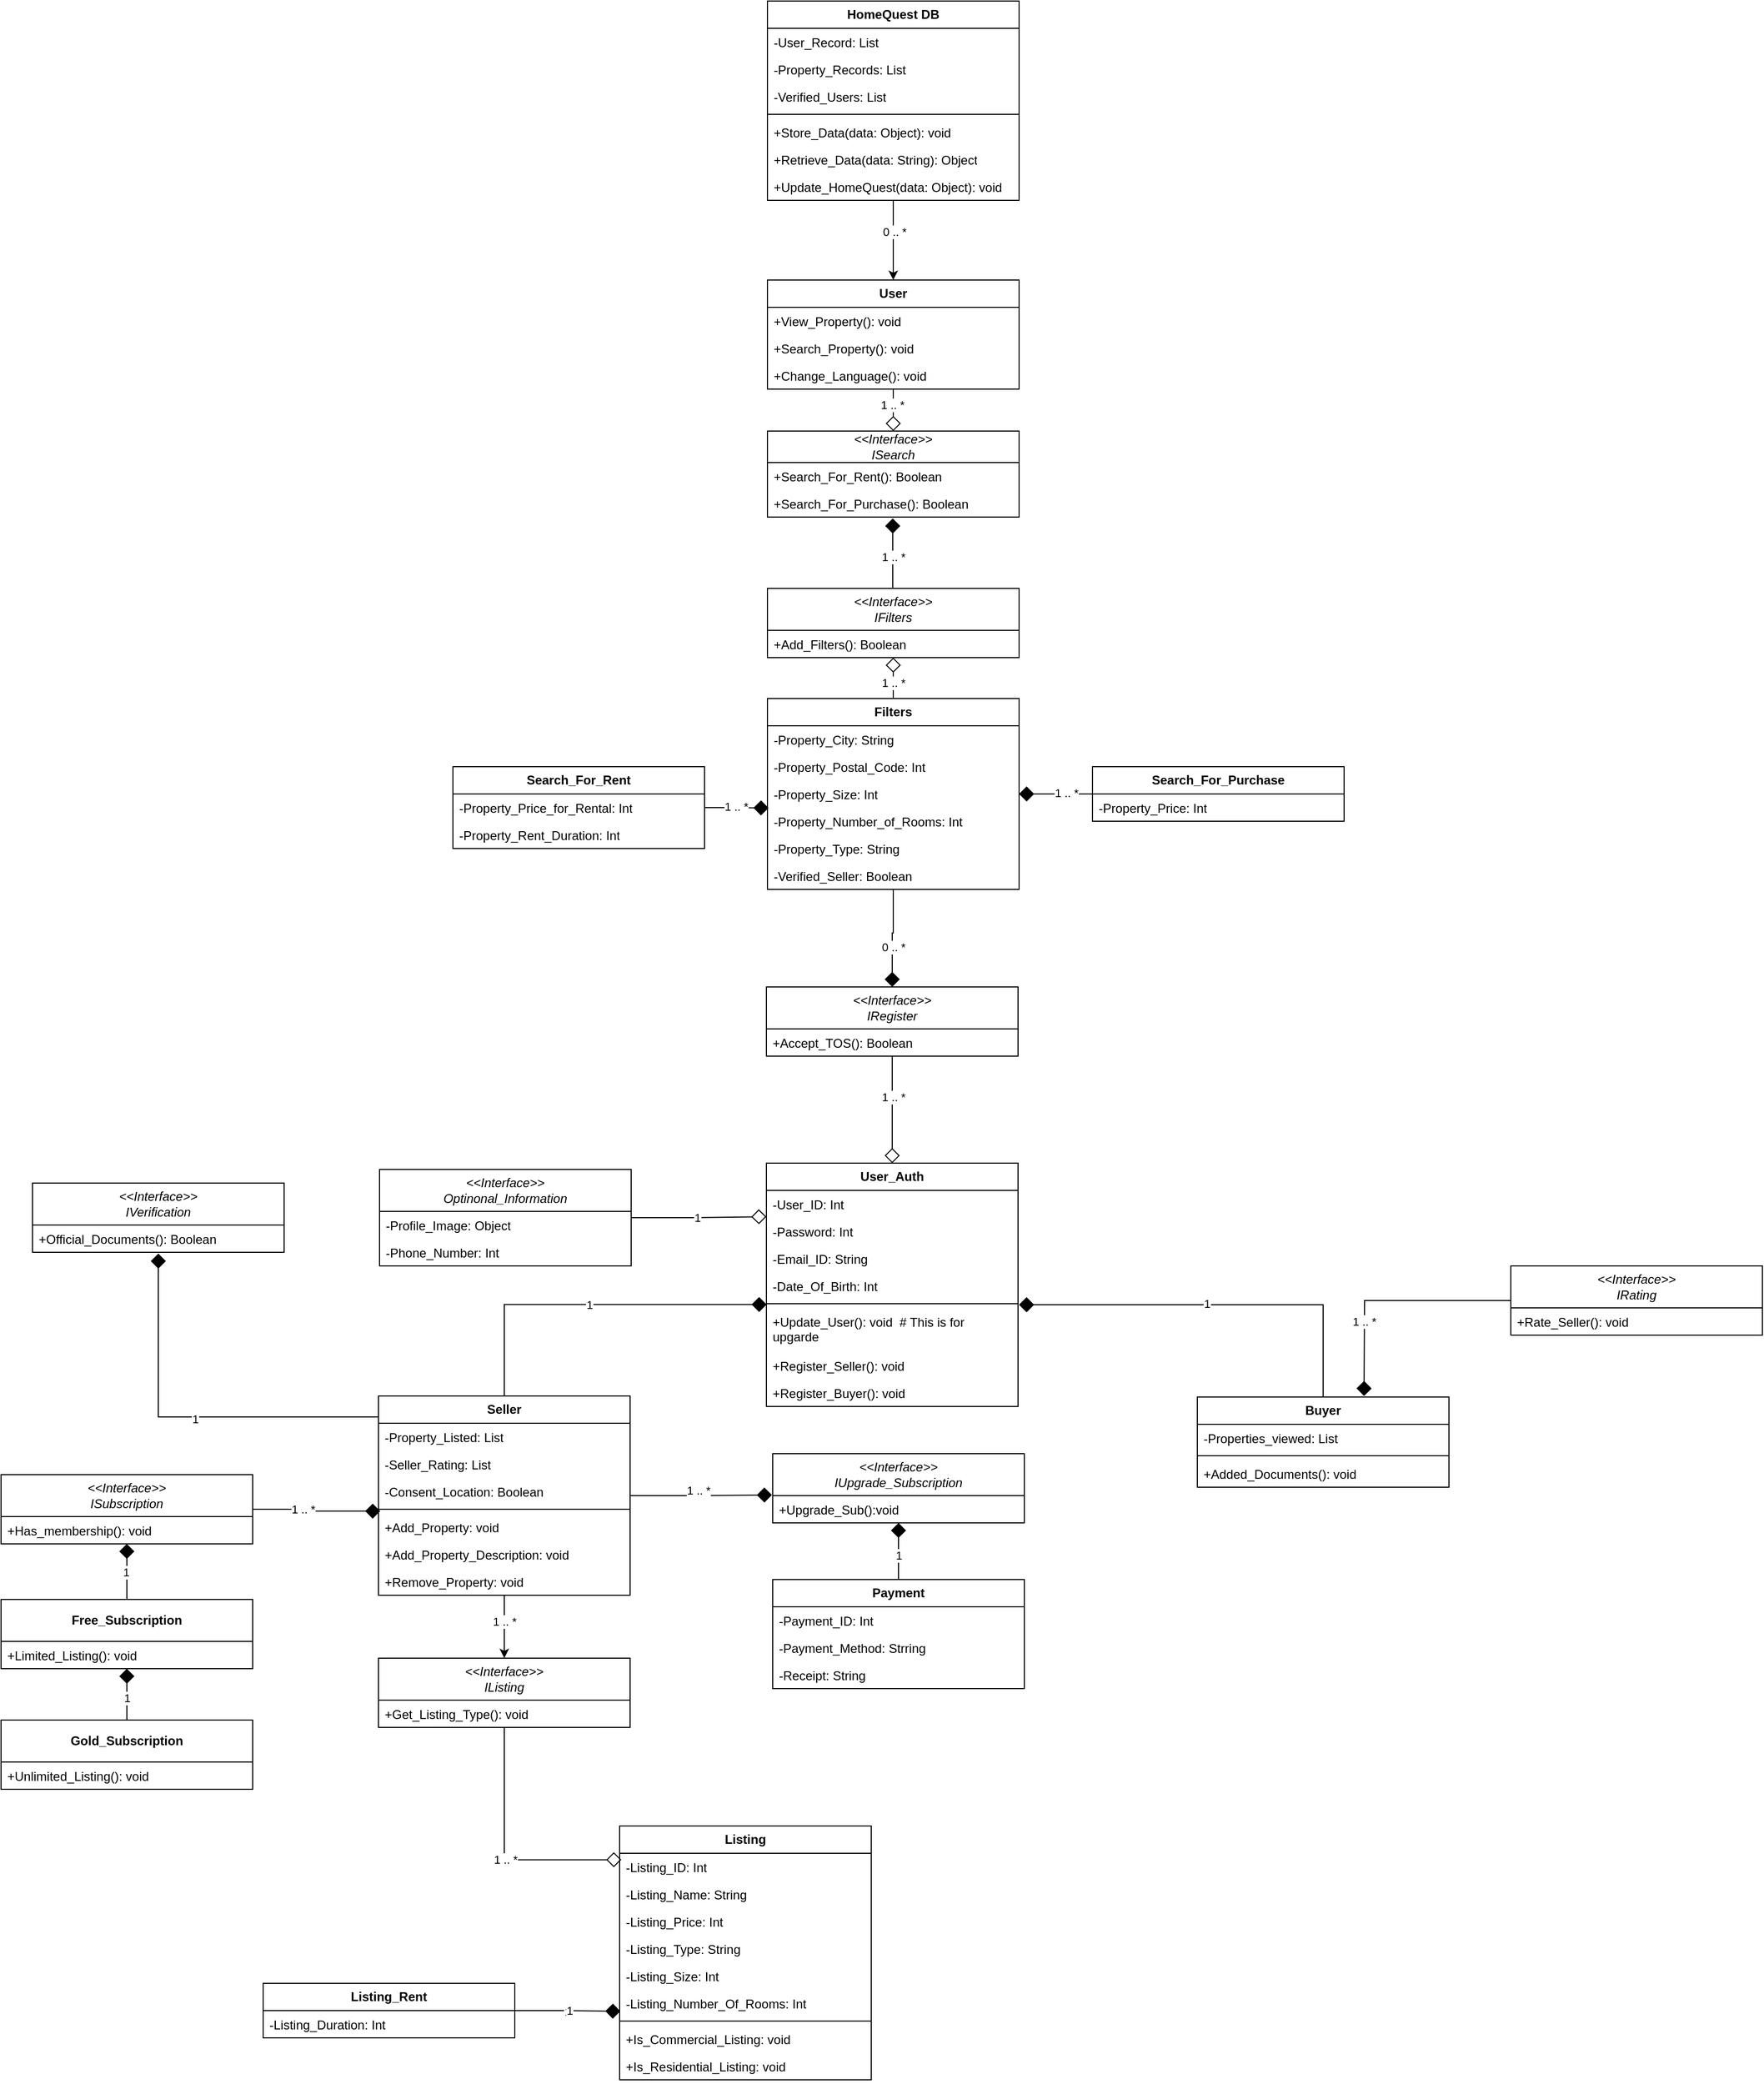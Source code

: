 <mxfile version="26.0.11">
  <diagram name="Page-1" id="9f46799a-70d6-7492-0946-bef42562c5a5">
    <mxGraphModel dx="2963" dy="3269" grid="1" gridSize="10" guides="1" tooltips="1" connect="1" arrows="1" fold="1" page="1" pageScale="1" pageWidth="1100" pageHeight="850" background="none" math="0" shadow="0">
      <root>
        <mxCell id="0" />
        <mxCell id="1" parent="0" />
        <mxCell id="w0NGEqOYghttgbfUyrr0-118" style="edgeStyle=orthogonalEdgeStyle;rounded=0;orthogonalLoop=1;jettySize=auto;html=1;endArrow=diamond;endFill=0;endSize=12;entryX=0.5;entryY=0;entryDx=0;entryDy=0;" parent="1" source="w0NGEqOYghttgbfUyrr0-102" edge="1">
          <mxGeometry relative="1" as="geometry">
            <mxPoint x="1371" y="-630" as="targetPoint" />
          </mxGeometry>
        </mxCell>
        <mxCell id="w0NGEqOYghttgbfUyrr0-119" value="1 .. *" style="edgeLabel;html=1;align=center;verticalAlign=middle;resizable=0;points=[];" parent="w0NGEqOYghttgbfUyrr0-118" vertex="1" connectable="0">
          <mxGeometry x="-0.258" y="-1" relative="1" as="geometry">
            <mxPoint as="offset" />
          </mxGeometry>
        </mxCell>
        <mxCell id="w0NGEqOYghttgbfUyrr0-102" value="&lt;b&gt;User&lt;/b&gt;" style="swimlane;fontStyle=0;childLayout=stackLayout;horizontal=1;startSize=26;fillColor=none;horizontalStack=0;resizeParent=1;resizeParentMax=0;resizeLast=0;collapsible=1;marginBottom=0;whiteSpace=wrap;html=1;" parent="1" vertex="1">
          <mxGeometry x="1251" y="-774" width="240" height="104" as="geometry" />
        </mxCell>
        <mxCell id="w0NGEqOYghttgbfUyrr0-103" value="+View_Property(): void" style="text;strokeColor=none;fillColor=none;align=left;verticalAlign=top;spacingLeft=4;spacingRight=4;overflow=hidden;rotatable=0;points=[[0,0.5],[1,0.5]];portConstraint=eastwest;whiteSpace=wrap;html=1;" parent="w0NGEqOYghttgbfUyrr0-102" vertex="1">
          <mxGeometry y="26" width="240" height="26" as="geometry" />
        </mxCell>
        <mxCell id="w0NGEqOYghttgbfUyrr0-104" value="+Search_Property(): void" style="text;strokeColor=none;fillColor=none;align=left;verticalAlign=top;spacingLeft=4;spacingRight=4;overflow=hidden;rotatable=0;points=[[0,0.5],[1,0.5]];portConstraint=eastwest;whiteSpace=wrap;html=1;" parent="w0NGEqOYghttgbfUyrr0-102" vertex="1">
          <mxGeometry y="52" width="240" height="26" as="geometry" />
        </mxCell>
        <mxCell id="I_Ao7Ynuwbd4D35Jehym-140" value="+Change_Language(): void" style="text;strokeColor=none;fillColor=none;align=left;verticalAlign=top;spacingLeft=4;spacingRight=4;overflow=hidden;rotatable=0;points=[[0,0.5],[1,0.5]];portConstraint=eastwest;whiteSpace=wrap;html=1;" vertex="1" parent="w0NGEqOYghttgbfUyrr0-102">
          <mxGeometry y="78" width="240" height="26" as="geometry" />
        </mxCell>
        <mxCell id="w0NGEqOYghttgbfUyrr0-155" style="edgeStyle=orthogonalEdgeStyle;rounded=0;orthogonalLoop=1;jettySize=auto;html=1;endSize=12;endArrow=diamond;endFill=0;" parent="1" source="w0NGEqOYghttgbfUyrr0-106" target="w0NGEqOYghttgbfUyrr0-122" edge="1">
          <mxGeometry relative="1" as="geometry" />
        </mxCell>
        <mxCell id="w0NGEqOYghttgbfUyrr0-156" value="1 .. *" style="edgeLabel;html=1;align=center;verticalAlign=middle;resizable=0;points=[];" parent="w0NGEqOYghttgbfUyrr0-155" vertex="1" connectable="0">
          <mxGeometry x="-0.235" y="1" relative="1" as="geometry">
            <mxPoint as="offset" />
          </mxGeometry>
        </mxCell>
        <mxCell id="w0NGEqOYghttgbfUyrr0-106" value="&lt;i&gt;&amp;lt;&amp;lt;Interface&amp;gt;&amp;gt;&lt;/i&gt;&lt;div&gt;&lt;i&gt;IRegister&lt;/i&gt;&lt;/div&gt;" style="swimlane;fontStyle=0;childLayout=stackLayout;horizontal=1;startSize=40;fillColor=none;horizontalStack=0;resizeParent=1;resizeParentMax=0;resizeLast=0;collapsible=1;marginBottom=0;whiteSpace=wrap;html=1;" parent="1" vertex="1">
          <mxGeometry x="1250" y="-100" width="240" height="66" as="geometry" />
        </mxCell>
        <mxCell id="w0NGEqOYghttgbfUyrr0-107" value="+Accept_TOS(): Boolean" style="text;strokeColor=none;fillColor=none;align=left;verticalAlign=top;spacingLeft=4;spacingRight=4;overflow=hidden;rotatable=0;points=[[0,0.5],[1,0.5]];portConstraint=eastwest;whiteSpace=wrap;html=1;" parent="w0NGEqOYghttgbfUyrr0-106" vertex="1">
          <mxGeometry y="40" width="240" height="26" as="geometry" />
        </mxCell>
        <mxCell id="w0NGEqOYghttgbfUyrr0-116" style="edgeStyle=orthogonalEdgeStyle;rounded=0;orthogonalLoop=1;jettySize=auto;html=1;entryX=0.5;entryY=0;entryDx=0;entryDy=0;" parent="1" source="w0NGEqOYghttgbfUyrr0-109" target="w0NGEqOYghttgbfUyrr0-102" edge="1">
          <mxGeometry relative="1" as="geometry" />
        </mxCell>
        <mxCell id="w0NGEqOYghttgbfUyrr0-117" value="0 .. *" style="edgeLabel;html=1;align=center;verticalAlign=middle;resizable=0;points=[];" parent="w0NGEqOYghttgbfUyrr0-116" vertex="1" connectable="0">
          <mxGeometry x="-0.216" y="1" relative="1" as="geometry">
            <mxPoint as="offset" />
          </mxGeometry>
        </mxCell>
        <mxCell id="w0NGEqOYghttgbfUyrr0-109" value="&lt;b&gt;HomeQuest DB&lt;/b&gt;" style="swimlane;fontStyle=0;childLayout=stackLayout;horizontal=1;startSize=26;fillColor=none;horizontalStack=0;resizeParent=1;resizeParentMax=0;resizeLast=0;collapsible=1;marginBottom=0;whiteSpace=wrap;html=1;" parent="1" vertex="1">
          <mxGeometry x="1251" y="-1040" width="240" height="190" as="geometry" />
        </mxCell>
        <mxCell id="w0NGEqOYghttgbfUyrr0-110" value="-User_Record: List" style="text;strokeColor=none;fillColor=none;align=left;verticalAlign=top;spacingLeft=4;spacingRight=4;overflow=hidden;rotatable=0;points=[[0,0.5],[1,0.5]];portConstraint=eastwest;whiteSpace=wrap;html=1;" parent="w0NGEqOYghttgbfUyrr0-109" vertex="1">
          <mxGeometry y="26" width="240" height="26" as="geometry" />
        </mxCell>
        <mxCell id="w0NGEqOYghttgbfUyrr0-111" value="-Property_Records: List" style="text;strokeColor=none;fillColor=none;align=left;verticalAlign=top;spacingLeft=4;spacingRight=4;overflow=hidden;rotatable=0;points=[[0,0.5],[1,0.5]];portConstraint=eastwest;whiteSpace=wrap;html=1;" parent="w0NGEqOYghttgbfUyrr0-109" vertex="1">
          <mxGeometry y="52" width="240" height="26" as="geometry" />
        </mxCell>
        <mxCell id="w0NGEqOYghttgbfUyrr0-112" value="-Verified_Users: List" style="text;strokeColor=none;fillColor=none;align=left;verticalAlign=top;spacingLeft=4;spacingRight=4;overflow=hidden;rotatable=0;points=[[0,0.5],[1,0.5]];portConstraint=eastwest;whiteSpace=wrap;html=1;" parent="w0NGEqOYghttgbfUyrr0-109" vertex="1">
          <mxGeometry y="78" width="240" height="26" as="geometry" />
        </mxCell>
        <mxCell id="w0NGEqOYghttgbfUyrr0-56" value="" style="line;strokeWidth=1;fillColor=none;align=left;verticalAlign=middle;spacingTop=-1;spacingLeft=3;spacingRight=3;rotatable=0;labelPosition=right;points=[];portConstraint=eastwest;strokeColor=inherit;" parent="w0NGEqOYghttgbfUyrr0-109" vertex="1">
          <mxGeometry y="104" width="240" height="8" as="geometry" />
        </mxCell>
        <mxCell id="w0NGEqOYghttgbfUyrr0-113" value="+Store_Data(data: Object): void" style="text;strokeColor=none;fillColor=none;align=left;verticalAlign=top;spacingLeft=4;spacingRight=4;overflow=hidden;rotatable=0;points=[[0,0.5],[1,0.5]];portConstraint=eastwest;whiteSpace=wrap;html=1;" parent="w0NGEqOYghttgbfUyrr0-109" vertex="1">
          <mxGeometry y="112" width="240" height="26" as="geometry" />
        </mxCell>
        <mxCell id="w0NGEqOYghttgbfUyrr0-114" value="+Retrieve_Data(data: String): Object" style="text;strokeColor=none;fillColor=none;align=left;verticalAlign=top;spacingLeft=4;spacingRight=4;overflow=hidden;rotatable=0;points=[[0,0.5],[1,0.5]];portConstraint=eastwest;whiteSpace=wrap;html=1;" parent="w0NGEqOYghttgbfUyrr0-109" vertex="1">
          <mxGeometry y="138" width="240" height="26" as="geometry" />
        </mxCell>
        <mxCell id="w0NGEqOYghttgbfUyrr0-115" value="+Update_HomeQuest(data: Object): void&amp;nbsp;" style="text;strokeColor=none;fillColor=none;align=left;verticalAlign=top;spacingLeft=4;spacingRight=4;overflow=hidden;rotatable=0;points=[[0,0.5],[1,0.5]];portConstraint=eastwest;whiteSpace=wrap;html=1;" parent="w0NGEqOYghttgbfUyrr0-109" vertex="1">
          <mxGeometry y="164" width="240" height="26" as="geometry" />
        </mxCell>
        <mxCell id="I_Ao7Ynuwbd4D35Jehym-145" style="edgeStyle=orthogonalEdgeStyle;rounded=0;orthogonalLoop=1;jettySize=auto;html=1;endArrow=diamond;endFill=1;endSize=12;exitX=0;exitY=0.5;exitDx=0;exitDy=0;entryX=0.503;entryY=1.047;entryDx=0;entryDy=0;entryPerimeter=0;" edge="1" parent="1" source="I_Ao7Ynuwbd4D35Jehym-32" target="I_Ao7Ynuwbd4D35Jehym-144">
          <mxGeometry relative="1" as="geometry">
            <mxPoint x="600" y="180" as="targetPoint" />
            <Array as="points">
              <mxPoint x="880" y="310" />
              <mxPoint x="670" y="310" />
              <mxPoint x="670" y="154" />
            </Array>
          </mxGeometry>
        </mxCell>
        <mxCell id="I_Ao7Ynuwbd4D35Jehym-147" value="1" style="edgeLabel;html=1;align=center;verticalAlign=middle;resizable=0;points=[];" vertex="1" connectable="0" parent="I_Ao7Ynuwbd4D35Jehym-145">
          <mxGeometry x="0.068" y="-2" relative="1" as="geometry">
            <mxPoint y="4" as="offset" />
          </mxGeometry>
        </mxCell>
        <mxCell id="w0NGEqOYghttgbfUyrr0-122" value="&lt;b&gt;User_Auth&lt;/b&gt;" style="swimlane;fontStyle=0;childLayout=stackLayout;horizontal=1;startSize=26;fillColor=none;horizontalStack=0;resizeParent=1;resizeParentMax=0;resizeLast=0;collapsible=1;marginBottom=0;whiteSpace=wrap;html=1;" parent="1" vertex="1">
          <mxGeometry x="1250" y="68" width="240" height="232" as="geometry" />
        </mxCell>
        <mxCell id="w0NGEqOYghttgbfUyrr0-123" value="-User_ID: Int" style="text;strokeColor=none;fillColor=none;align=left;verticalAlign=top;spacingLeft=4;spacingRight=4;overflow=hidden;rotatable=0;points=[[0,0.5],[1,0.5]];portConstraint=eastwest;whiteSpace=wrap;html=1;" parent="w0NGEqOYghttgbfUyrr0-122" vertex="1">
          <mxGeometry y="26" width="240" height="26" as="geometry" />
        </mxCell>
        <mxCell id="w0NGEqOYghttgbfUyrr0-124" value="-Password: Int" style="text;strokeColor=none;fillColor=none;align=left;verticalAlign=top;spacingLeft=4;spacingRight=4;overflow=hidden;rotatable=0;points=[[0,0.5],[1,0.5]];portConstraint=eastwest;whiteSpace=wrap;html=1;" parent="w0NGEqOYghttgbfUyrr0-122" vertex="1">
          <mxGeometry y="52" width="240" height="26" as="geometry" />
        </mxCell>
        <mxCell id="w0NGEqOYghttgbfUyrr0-125" value="-Email_ID: String" style="text;strokeColor=none;fillColor=none;align=left;verticalAlign=top;spacingLeft=4;spacingRight=4;overflow=hidden;rotatable=0;points=[[0,0.5],[1,0.5]];portConstraint=eastwest;whiteSpace=wrap;html=1;" parent="w0NGEqOYghttgbfUyrr0-122" vertex="1">
          <mxGeometry y="78" width="240" height="26" as="geometry" />
        </mxCell>
        <mxCell id="w0NGEqOYghttgbfUyrr0-130" value="-Date_Of_Birth: Int" style="text;strokeColor=none;fillColor=none;align=left;verticalAlign=top;spacingLeft=4;spacingRight=4;overflow=hidden;rotatable=0;points=[[0,0.5],[1,0.5]];portConstraint=eastwest;whiteSpace=wrap;html=1;" parent="w0NGEqOYghttgbfUyrr0-122" vertex="1">
          <mxGeometry y="104" width="240" height="26" as="geometry" />
        </mxCell>
        <mxCell id="w0NGEqOYghttgbfUyrr0-126" value="" style="line;strokeWidth=1;fillColor=none;align=left;verticalAlign=middle;spacingTop=-1;spacingLeft=3;spacingRight=3;rotatable=0;labelPosition=right;points=[];portConstraint=eastwest;strokeColor=inherit;" parent="w0NGEqOYghttgbfUyrr0-122" vertex="1">
          <mxGeometry y="130" width="240" height="8" as="geometry" />
        </mxCell>
        <mxCell id="w0NGEqOYghttgbfUyrr0-151" value="+Update_User(): void&amp;nbsp; # This is for upgarde" style="text;strokeColor=none;fillColor=none;align=left;verticalAlign=top;spacingLeft=4;spacingRight=4;overflow=hidden;rotatable=0;points=[[0,0.5],[1,0.5]];portConstraint=eastwest;whiteSpace=wrap;html=1;" parent="w0NGEqOYghttgbfUyrr0-122" vertex="1">
          <mxGeometry y="138" width="240" height="42" as="geometry" />
        </mxCell>
        <mxCell id="w0NGEqOYghttgbfUyrr0-147" value="+Register_Seller(): void" style="text;strokeColor=none;fillColor=none;align=left;verticalAlign=top;spacingLeft=4;spacingRight=4;overflow=hidden;rotatable=0;points=[[0,0.5],[1,0.5]];portConstraint=eastwest;whiteSpace=wrap;html=1;" parent="w0NGEqOYghttgbfUyrr0-122" vertex="1">
          <mxGeometry y="180" width="240" height="26" as="geometry" />
        </mxCell>
        <mxCell id="w0NGEqOYghttgbfUyrr0-148" value="+Register_Buyer(): void" style="text;strokeColor=none;fillColor=none;align=left;verticalAlign=top;spacingLeft=4;spacingRight=4;overflow=hidden;rotatable=0;points=[[0,0.5],[1,0.5]];portConstraint=eastwest;whiteSpace=wrap;html=1;" parent="w0NGEqOYghttgbfUyrr0-122" vertex="1">
          <mxGeometry y="206" width="240" height="26" as="geometry" />
        </mxCell>
        <mxCell id="w0NGEqOYghttgbfUyrr0-132" value="&lt;div&gt;&lt;i&gt;&amp;lt;&amp;lt;Interface&amp;gt;&amp;gt;&lt;/i&gt;&lt;/div&gt;&lt;i&gt;Optinonal_Information&lt;/i&gt;" style="swimlane;fontStyle=0;childLayout=stackLayout;horizontal=1;startSize=40;fillColor=none;horizontalStack=0;resizeParent=1;resizeParentMax=0;resizeLast=0;collapsible=1;marginBottom=0;whiteSpace=wrap;html=1;" parent="1" vertex="1">
          <mxGeometry x="881" y="74" width="240" height="92" as="geometry" />
        </mxCell>
        <mxCell id="w0NGEqOYghttgbfUyrr0-133" value="-Profile_Image: Object" style="text;strokeColor=none;fillColor=none;align=left;verticalAlign=top;spacingLeft=4;spacingRight=4;overflow=hidden;rotatable=0;points=[[0,0.5],[1,0.5]];portConstraint=eastwest;whiteSpace=wrap;html=1;" parent="w0NGEqOYghttgbfUyrr0-132" vertex="1">
          <mxGeometry y="40" width="240" height="26" as="geometry" />
        </mxCell>
        <mxCell id="w0NGEqOYghttgbfUyrr0-134" value="-Phone_Number: Int" style="text;strokeColor=none;fillColor=none;align=left;verticalAlign=top;spacingLeft=4;spacingRight=4;overflow=hidden;rotatable=0;points=[[0,0.5],[1,0.5]];portConstraint=eastwest;whiteSpace=wrap;html=1;" parent="w0NGEqOYghttgbfUyrr0-132" vertex="1">
          <mxGeometry y="66" width="240" height="26" as="geometry" />
        </mxCell>
        <mxCell id="w0NGEqOYghttgbfUyrr0-139" style="edgeStyle=orthogonalEdgeStyle;rounded=0;orthogonalLoop=1;jettySize=auto;html=1;endArrow=diamond;endFill=0;endSize=12;" parent="1" source="w0NGEqOYghttgbfUyrr0-132" edge="1">
          <mxGeometry relative="1" as="geometry">
            <mxPoint x="1250" y="119" as="targetPoint" />
          </mxGeometry>
        </mxCell>
        <mxCell id="w0NGEqOYghttgbfUyrr0-140" value="1" style="edgeLabel;html=1;align=center;verticalAlign=middle;resizable=0;points=[];" parent="w0NGEqOYghttgbfUyrr0-139" vertex="1" connectable="0">
          <mxGeometry x="-0.229" relative="1" as="geometry">
            <mxPoint x="13" as="offset" />
          </mxGeometry>
        </mxCell>
        <mxCell id="I_Ao7Ynuwbd4D35Jehym-27" style="edgeStyle=orthogonalEdgeStyle;rounded=0;orthogonalLoop=1;jettySize=auto;html=1;entryX=0.5;entryY=0;entryDx=0;entryDy=0;" edge="1" parent="1" source="w0NGEqOYghttgbfUyrr0-141" target="I_Ao7Ynuwbd4D35Jehym-16">
          <mxGeometry relative="1" as="geometry" />
        </mxCell>
        <mxCell id="I_Ao7Ynuwbd4D35Jehym-28" value="1 .. *" style="edgeLabel;html=1;align=center;verticalAlign=middle;resizable=0;points=[];" vertex="1" connectable="0" parent="I_Ao7Ynuwbd4D35Jehym-27">
          <mxGeometry x="-0.186" relative="1" as="geometry">
            <mxPoint as="offset" />
          </mxGeometry>
        </mxCell>
        <mxCell id="w0NGEqOYghttgbfUyrr0-141" value="&lt;b&gt;Seller&lt;/b&gt;" style="swimlane;fontStyle=0;childLayout=stackLayout;horizontal=1;startSize=26;fillColor=none;horizontalStack=0;resizeParent=1;resizeParentMax=0;resizeLast=0;collapsible=1;marginBottom=0;whiteSpace=wrap;html=1;" parent="1" vertex="1">
          <mxGeometry x="880" y="290" width="240" height="190" as="geometry" />
        </mxCell>
        <mxCell id="w0NGEqOYghttgbfUyrr0-145" value="-Property_Listed: List" style="text;strokeColor=none;fillColor=none;align=left;verticalAlign=top;spacingLeft=4;spacingRight=4;overflow=hidden;rotatable=0;points=[[0,0.5],[1,0.5]];portConstraint=eastwest;whiteSpace=wrap;html=1;" parent="w0NGEqOYghttgbfUyrr0-141" vertex="1">
          <mxGeometry y="26" width="240" height="26" as="geometry" />
        </mxCell>
        <mxCell id="I_Ao7Ynuwbd4D35Jehym-32" value="-Seller_Rating: List" style="text;strokeColor=none;fillColor=none;align=left;verticalAlign=top;spacingLeft=4;spacingRight=4;overflow=hidden;rotatable=0;points=[[0,0.5],[1,0.5]];portConstraint=eastwest;whiteSpace=wrap;html=1;" vertex="1" parent="w0NGEqOYghttgbfUyrr0-141">
          <mxGeometry y="52" width="240" height="26" as="geometry" />
        </mxCell>
        <mxCell id="w0NGEqOYghttgbfUyrr0-131" value="-Consent_Location: Boolean" style="text;strokeColor=none;fillColor=none;align=left;verticalAlign=top;spacingLeft=4;spacingRight=4;overflow=hidden;rotatable=0;points=[[0,0.5],[1,0.5]];portConstraint=eastwest;whiteSpace=wrap;html=1;" parent="w0NGEqOYghttgbfUyrr0-141" vertex="1">
          <mxGeometry y="78" width="240" height="26" as="geometry" />
        </mxCell>
        <mxCell id="w0NGEqOYghttgbfUyrr0-146" value="" style="line;strokeWidth=1;fillColor=none;align=left;verticalAlign=middle;spacingTop=-1;spacingLeft=3;spacingRight=3;rotatable=0;labelPosition=right;points=[];portConstraint=eastwest;strokeColor=inherit;" parent="w0NGEqOYghttgbfUyrr0-141" vertex="1">
          <mxGeometry y="104" width="240" height="8" as="geometry" />
        </mxCell>
        <mxCell id="w0NGEqOYghttgbfUyrr0-149" value="+Add_Property: void" style="text;strokeColor=none;fillColor=none;align=left;verticalAlign=top;spacingLeft=4;spacingRight=4;overflow=hidden;rotatable=0;points=[[0,0.5],[1,0.5]];portConstraint=eastwest;whiteSpace=wrap;html=1;" parent="w0NGEqOYghttgbfUyrr0-141" vertex="1">
          <mxGeometry y="112" width="240" height="26" as="geometry" />
        </mxCell>
        <mxCell id="w0NGEqOYghttgbfUyrr0-153" value="+Add_Property_Description: void" style="text;strokeColor=none;fillColor=none;align=left;verticalAlign=top;spacingLeft=4;spacingRight=4;overflow=hidden;rotatable=0;points=[[0,0.5],[1,0.5]];portConstraint=eastwest;whiteSpace=wrap;html=1;" parent="w0NGEqOYghttgbfUyrr0-141" vertex="1">
          <mxGeometry y="138" width="240" height="26" as="geometry" />
        </mxCell>
        <mxCell id="w0NGEqOYghttgbfUyrr0-150" value="+Remove_Property: void" style="text;strokeColor=none;fillColor=none;align=left;verticalAlign=top;spacingLeft=4;spacingRight=4;overflow=hidden;rotatable=0;points=[[0,0.5],[1,0.5]];portConstraint=eastwest;whiteSpace=wrap;html=1;" parent="w0NGEqOYghttgbfUyrr0-141" vertex="1">
          <mxGeometry y="164" width="240" height="26" as="geometry" />
        </mxCell>
        <mxCell id="w0NGEqOYghttgbfUyrr0-154" value="1" style="edgeStyle=orthogonalEdgeStyle;rounded=0;orthogonalLoop=1;jettySize=auto;html=1;entryX=0.001;entryY=0.596;entryDx=0;entryDy=0;entryPerimeter=0;endArrow=diamond;endFill=1;endSize=12;" parent="1" source="w0NGEqOYghttgbfUyrr0-141" target="w0NGEqOYghttgbfUyrr0-126" edge="1">
          <mxGeometry relative="1" as="geometry" />
        </mxCell>
        <mxCell id="I_Ao7Ynuwbd4D35Jehym-12" style="edgeStyle=orthogonalEdgeStyle;rounded=0;orthogonalLoop=1;jettySize=auto;html=1;entryX=0.5;entryY=0;entryDx=0;entryDy=0;endArrow=none;startFill=1;startArrow=diamond;startSize=12;" edge="1" parent="1" source="I_Ao7Ynuwbd4D35Jehym-1" target="I_Ao7Ynuwbd4D35Jehym-6">
          <mxGeometry relative="1" as="geometry" />
        </mxCell>
        <mxCell id="I_Ao7Ynuwbd4D35Jehym-14" value="1" style="edgeLabel;html=1;align=center;verticalAlign=middle;resizable=0;points=[];" vertex="1" connectable="0" parent="I_Ao7Ynuwbd4D35Jehym-12">
          <mxGeometry x="0.002" y="-1" relative="1" as="geometry">
            <mxPoint as="offset" />
          </mxGeometry>
        </mxCell>
        <mxCell id="I_Ao7Ynuwbd4D35Jehym-1" value="&lt;div&gt;&lt;i&gt;&amp;lt;&amp;lt;Interface&amp;gt;&amp;gt;&lt;/i&gt;&lt;/div&gt;&lt;i&gt;ISubscription&lt;/i&gt;" style="swimlane;fontStyle=0;childLayout=stackLayout;horizontal=1;startSize=40;fillColor=none;horizontalStack=0;resizeParent=1;resizeParentMax=0;resizeLast=0;collapsible=1;marginBottom=0;whiteSpace=wrap;html=1;" vertex="1" parent="1">
          <mxGeometry x="520" y="365" width="240" height="66" as="geometry" />
        </mxCell>
        <mxCell id="I_Ao7Ynuwbd4D35Jehym-2" value="+Has_membership(): void" style="text;strokeColor=none;fillColor=none;align=left;verticalAlign=top;spacingLeft=4;spacingRight=4;overflow=hidden;rotatable=0;points=[[0,0.5],[1,0.5]];portConstraint=eastwest;whiteSpace=wrap;html=1;" vertex="1" parent="I_Ao7Ynuwbd4D35Jehym-1">
          <mxGeometry y="40" width="240" height="26" as="geometry" />
        </mxCell>
        <mxCell id="I_Ao7Ynuwbd4D35Jehym-4" style="edgeStyle=orthogonalEdgeStyle;rounded=0;orthogonalLoop=1;jettySize=auto;html=1;entryX=0.007;entryY=0.725;entryDx=0;entryDy=0;entryPerimeter=0;endArrow=diamond;endFill=1;endSize=12;" edge="1" parent="1" source="I_Ao7Ynuwbd4D35Jehym-1" target="w0NGEqOYghttgbfUyrr0-146">
          <mxGeometry relative="1" as="geometry" />
        </mxCell>
        <mxCell id="I_Ao7Ynuwbd4D35Jehym-5" value="1 .. *" style="edgeLabel;html=1;align=center;verticalAlign=middle;resizable=0;points=[];" vertex="1" connectable="0" parent="I_Ao7Ynuwbd4D35Jehym-4">
          <mxGeometry x="-0.232" relative="1" as="geometry">
            <mxPoint as="offset" />
          </mxGeometry>
        </mxCell>
        <mxCell id="I_Ao7Ynuwbd4D35Jehym-13" style="edgeStyle=orthogonalEdgeStyle;rounded=0;orthogonalLoop=1;jettySize=auto;html=1;entryX=0.5;entryY=0;entryDx=0;entryDy=0;endArrow=none;startFill=1;startArrow=diamond;startSize=12;" edge="1" parent="1" source="I_Ao7Ynuwbd4D35Jehym-6" target="I_Ao7Ynuwbd4D35Jehym-10">
          <mxGeometry relative="1" as="geometry" />
        </mxCell>
        <mxCell id="I_Ao7Ynuwbd4D35Jehym-15" value="1" style="edgeLabel;html=1;align=center;verticalAlign=middle;resizable=0;points=[];" vertex="1" connectable="0" parent="I_Ao7Ynuwbd4D35Jehym-13">
          <mxGeometry x="0.071" relative="1" as="geometry">
            <mxPoint as="offset" />
          </mxGeometry>
        </mxCell>
        <mxCell id="I_Ao7Ynuwbd4D35Jehym-6" value="&lt;div&gt;&lt;b&gt;Free_Subscription&lt;/b&gt;&lt;/div&gt;" style="swimlane;fontStyle=0;childLayout=stackLayout;horizontal=1;startSize=40;fillColor=none;horizontalStack=0;resizeParent=1;resizeParentMax=0;resizeLast=0;collapsible=1;marginBottom=0;whiteSpace=wrap;html=1;" vertex="1" parent="1">
          <mxGeometry x="520" y="484" width="240" height="66" as="geometry" />
        </mxCell>
        <mxCell id="I_Ao7Ynuwbd4D35Jehym-7" value="+Limited_Listing(): void" style="text;strokeColor=none;fillColor=none;align=left;verticalAlign=top;spacingLeft=4;spacingRight=4;overflow=hidden;rotatable=0;points=[[0,0.5],[1,0.5]];portConstraint=eastwest;whiteSpace=wrap;html=1;" vertex="1" parent="I_Ao7Ynuwbd4D35Jehym-6">
          <mxGeometry y="40" width="240" height="26" as="geometry" />
        </mxCell>
        <mxCell id="I_Ao7Ynuwbd4D35Jehym-10" value="&lt;div&gt;&lt;b&gt;Gold_Subscription&lt;/b&gt;&lt;/div&gt;" style="swimlane;fontStyle=0;childLayout=stackLayout;horizontal=1;startSize=40;fillColor=none;horizontalStack=0;resizeParent=1;resizeParentMax=0;resizeLast=0;collapsible=1;marginBottom=0;whiteSpace=wrap;html=1;" vertex="1" parent="1">
          <mxGeometry x="520" y="599" width="240" height="66" as="geometry" />
        </mxCell>
        <mxCell id="I_Ao7Ynuwbd4D35Jehym-11" value="+Unlimited_Listing(): void" style="text;strokeColor=none;fillColor=none;align=left;verticalAlign=top;spacingLeft=4;spacingRight=4;overflow=hidden;rotatable=0;points=[[0,0.5],[1,0.5]];portConstraint=eastwest;whiteSpace=wrap;html=1;" vertex="1" parent="I_Ao7Ynuwbd4D35Jehym-10">
          <mxGeometry y="40" width="240" height="26" as="geometry" />
        </mxCell>
        <mxCell id="I_Ao7Ynuwbd4D35Jehym-16" value="&lt;div&gt;&lt;i&gt;&amp;lt;&amp;lt;Interface&amp;gt;&amp;gt;&lt;/i&gt;&lt;/div&gt;&lt;i&gt;IListing&lt;/i&gt;" style="swimlane;fontStyle=0;childLayout=stackLayout;horizontal=1;startSize=40;fillColor=none;horizontalStack=0;resizeParent=1;resizeParentMax=0;resizeLast=0;collapsible=1;marginBottom=0;whiteSpace=wrap;html=1;" vertex="1" parent="1">
          <mxGeometry x="880" y="540" width="240" height="66" as="geometry" />
        </mxCell>
        <mxCell id="I_Ao7Ynuwbd4D35Jehym-17" value="+Get_Listing_Type(): void" style="text;strokeColor=none;fillColor=none;align=left;verticalAlign=top;spacingLeft=4;spacingRight=4;overflow=hidden;rotatable=0;points=[[0,0.5],[1,0.5]];portConstraint=eastwest;whiteSpace=wrap;html=1;" vertex="1" parent="I_Ao7Ynuwbd4D35Jehym-16">
          <mxGeometry y="40" width="240" height="26" as="geometry" />
        </mxCell>
        <mxCell id="I_Ao7Ynuwbd4D35Jehym-18" value="&lt;b&gt;Listing&lt;/b&gt;" style="swimlane;fontStyle=0;childLayout=stackLayout;horizontal=1;startSize=26;fillColor=none;horizontalStack=0;resizeParent=1;resizeParentMax=0;resizeLast=0;collapsible=1;marginBottom=0;whiteSpace=wrap;html=1;" vertex="1" parent="1">
          <mxGeometry x="1110" y="700" width="240" height="242" as="geometry" />
        </mxCell>
        <mxCell id="I_Ao7Ynuwbd4D35Jehym-19" value="-Listing_ID: Int" style="text;strokeColor=none;fillColor=none;align=left;verticalAlign=top;spacingLeft=4;spacingRight=4;overflow=hidden;rotatable=0;points=[[0,0.5],[1,0.5]];portConstraint=eastwest;whiteSpace=wrap;html=1;" vertex="1" parent="I_Ao7Ynuwbd4D35Jehym-18">
          <mxGeometry y="26" width="240" height="26" as="geometry" />
        </mxCell>
        <mxCell id="I_Ao7Ynuwbd4D35Jehym-20" value="-Listing_Name: String" style="text;strokeColor=none;fillColor=none;align=left;verticalAlign=top;spacingLeft=4;spacingRight=4;overflow=hidden;rotatable=0;points=[[0,0.5],[1,0.5]];portConstraint=eastwest;whiteSpace=wrap;html=1;" vertex="1" parent="I_Ao7Ynuwbd4D35Jehym-18">
          <mxGeometry y="52" width="240" height="26" as="geometry" />
        </mxCell>
        <mxCell id="I_Ao7Ynuwbd4D35Jehym-93" value="-Listing_Price: Int" style="text;strokeColor=none;fillColor=none;align=left;verticalAlign=top;spacingLeft=4;spacingRight=4;overflow=hidden;rotatable=0;points=[[0,0.5],[1,0.5]];portConstraint=eastwest;whiteSpace=wrap;html=1;" vertex="1" parent="I_Ao7Ynuwbd4D35Jehym-18">
          <mxGeometry y="78" width="240" height="26" as="geometry" />
        </mxCell>
        <mxCell id="I_Ao7Ynuwbd4D35Jehym-21" value="-Listing_Type: String" style="text;strokeColor=none;fillColor=none;align=left;verticalAlign=top;spacingLeft=4;spacingRight=4;overflow=hidden;rotatable=0;points=[[0,0.5],[1,0.5]];portConstraint=eastwest;whiteSpace=wrap;html=1;" vertex="1" parent="I_Ao7Ynuwbd4D35Jehym-18">
          <mxGeometry y="104" width="240" height="26" as="geometry" />
        </mxCell>
        <mxCell id="I_Ao7Ynuwbd4D35Jehym-94" value="-Listing_Size: Int" style="text;strokeColor=none;fillColor=none;align=left;verticalAlign=top;spacingLeft=4;spacingRight=4;overflow=hidden;rotatable=0;points=[[0,0.5],[1,0.5]];portConstraint=eastwest;whiteSpace=wrap;html=1;" vertex="1" parent="I_Ao7Ynuwbd4D35Jehym-18">
          <mxGeometry y="130" width="240" height="26" as="geometry" />
        </mxCell>
        <mxCell id="I_Ao7Ynuwbd4D35Jehym-95" value="-Listing_Number_Of_Rooms: Int" style="text;strokeColor=none;fillColor=none;align=left;verticalAlign=top;spacingLeft=4;spacingRight=4;overflow=hidden;rotatable=0;points=[[0,0.5],[1,0.5]];portConstraint=eastwest;whiteSpace=wrap;html=1;" vertex="1" parent="I_Ao7Ynuwbd4D35Jehym-18">
          <mxGeometry y="156" width="240" height="26" as="geometry" />
        </mxCell>
        <mxCell id="I_Ao7Ynuwbd4D35Jehym-23" value="" style="line;strokeWidth=1;fillColor=none;align=left;verticalAlign=middle;spacingTop=-1;spacingLeft=3;spacingRight=3;rotatable=0;labelPosition=right;points=[];portConstraint=eastwest;strokeColor=inherit;" vertex="1" parent="I_Ao7Ynuwbd4D35Jehym-18">
          <mxGeometry y="182" width="240" height="8" as="geometry" />
        </mxCell>
        <mxCell id="I_Ao7Ynuwbd4D35Jehym-33" value="+Is_Commercial_Listing: void" style="text;strokeColor=none;fillColor=none;align=left;verticalAlign=top;spacingLeft=4;spacingRight=4;overflow=hidden;rotatable=0;points=[[0,0.5],[1,0.5]];portConstraint=eastwest;whiteSpace=wrap;html=1;" vertex="1" parent="I_Ao7Ynuwbd4D35Jehym-18">
          <mxGeometry y="190" width="240" height="26" as="geometry" />
        </mxCell>
        <mxCell id="I_Ao7Ynuwbd4D35Jehym-34" value="+Is_Residential_Listing: void" style="text;strokeColor=none;fillColor=none;align=left;verticalAlign=top;spacingLeft=4;spacingRight=4;overflow=hidden;rotatable=0;points=[[0,0.5],[1,0.5]];portConstraint=eastwest;whiteSpace=wrap;html=1;" vertex="1" parent="I_Ao7Ynuwbd4D35Jehym-18">
          <mxGeometry y="216" width="240" height="26" as="geometry" />
        </mxCell>
        <mxCell id="I_Ao7Ynuwbd4D35Jehym-29" style="edgeStyle=orthogonalEdgeStyle;rounded=0;orthogonalLoop=1;jettySize=auto;html=1;entryX=0.007;entryY=0.238;entryDx=0;entryDy=0;entryPerimeter=0;endArrow=diamond;endFill=0;endSize=12;" edge="1" parent="1" source="I_Ao7Ynuwbd4D35Jehym-16" target="I_Ao7Ynuwbd4D35Jehym-19">
          <mxGeometry relative="1" as="geometry" />
        </mxCell>
        <mxCell id="I_Ao7Ynuwbd4D35Jehym-31" value="1 .. *" style="edgeLabel;html=1;align=center;verticalAlign=middle;resizable=0;points=[];" vertex="1" connectable="0" parent="I_Ao7Ynuwbd4D35Jehym-29">
          <mxGeometry x="0.062" relative="1" as="geometry">
            <mxPoint as="offset" />
          </mxGeometry>
        </mxCell>
        <mxCell id="I_Ao7Ynuwbd4D35Jehym-36" value="&lt;b&gt;Buyer&lt;/b&gt;" style="swimlane;fontStyle=0;childLayout=stackLayout;horizontal=1;startSize=26;fillColor=none;horizontalStack=0;resizeParent=1;resizeParentMax=0;resizeLast=0;collapsible=1;marginBottom=0;whiteSpace=wrap;html=1;" vertex="1" parent="1">
          <mxGeometry x="1661" y="291" width="240" height="86" as="geometry" />
        </mxCell>
        <mxCell id="I_Ao7Ynuwbd4D35Jehym-37" value="-Properties_viewed: List" style="text;strokeColor=none;fillColor=none;align=left;verticalAlign=top;spacingLeft=4;spacingRight=4;overflow=hidden;rotatable=0;points=[[0,0.5],[1,0.5]];portConstraint=eastwest;whiteSpace=wrap;html=1;" vertex="1" parent="I_Ao7Ynuwbd4D35Jehym-36">
          <mxGeometry y="26" width="240" height="26" as="geometry" />
        </mxCell>
        <mxCell id="I_Ao7Ynuwbd4D35Jehym-40" value="" style="line;strokeWidth=1;fillColor=none;align=left;verticalAlign=middle;spacingTop=-1;spacingLeft=3;spacingRight=3;rotatable=0;labelPosition=right;points=[];portConstraint=eastwest;strokeColor=inherit;" vertex="1" parent="I_Ao7Ynuwbd4D35Jehym-36">
          <mxGeometry y="52" width="240" height="8" as="geometry" />
        </mxCell>
        <mxCell id="I_Ao7Ynuwbd4D35Jehym-42" value="+Added_Documents(): void" style="text;strokeColor=none;fillColor=none;align=left;verticalAlign=top;spacingLeft=4;spacingRight=4;overflow=hidden;rotatable=0;points=[[0,0.5],[1,0.5]];portConstraint=eastwest;whiteSpace=wrap;html=1;" vertex="1" parent="I_Ao7Ynuwbd4D35Jehym-36">
          <mxGeometry y="60" width="240" height="26" as="geometry" />
        </mxCell>
        <mxCell id="I_Ao7Ynuwbd4D35Jehym-44" style="edgeStyle=orthogonalEdgeStyle;rounded=0;orthogonalLoop=1;jettySize=auto;html=1;entryX=1.004;entryY=1.192;entryDx=0;entryDy=0;entryPerimeter=0;endArrow=diamond;endFill=1;endSize=12;" edge="1" parent="1" source="I_Ao7Ynuwbd4D35Jehym-36" target="w0NGEqOYghttgbfUyrr0-130">
          <mxGeometry relative="1" as="geometry" />
        </mxCell>
        <mxCell id="I_Ao7Ynuwbd4D35Jehym-45" value="1" style="edgeLabel;html=1;align=center;verticalAlign=middle;resizable=0;points=[];" vertex="1" connectable="0" parent="I_Ao7Ynuwbd4D35Jehym-44">
          <mxGeometry x="0.055" y="-2" relative="1" as="geometry">
            <mxPoint y="1" as="offset" />
          </mxGeometry>
        </mxCell>
        <mxCell id="I_Ao7Ynuwbd4D35Jehym-46" value="&lt;b&gt;Payment&lt;/b&gt;" style="swimlane;fontStyle=0;childLayout=stackLayout;horizontal=1;startSize=26;fillColor=none;horizontalStack=0;resizeParent=1;resizeParentMax=0;resizeLast=0;collapsible=1;marginBottom=0;whiteSpace=wrap;html=1;" vertex="1" parent="1">
          <mxGeometry x="1256" y="465" width="240" height="104" as="geometry" />
        </mxCell>
        <mxCell id="I_Ao7Ynuwbd4D35Jehym-47" value="-Payment_ID: Int" style="text;strokeColor=none;fillColor=none;align=left;verticalAlign=top;spacingLeft=4;spacingRight=4;overflow=hidden;rotatable=0;points=[[0,0.5],[1,0.5]];portConstraint=eastwest;whiteSpace=wrap;html=1;" vertex="1" parent="I_Ao7Ynuwbd4D35Jehym-46">
          <mxGeometry y="26" width="240" height="26" as="geometry" />
        </mxCell>
        <mxCell id="I_Ao7Ynuwbd4D35Jehym-48" value="-Payment_Method: Strring" style="text;strokeColor=none;fillColor=none;align=left;verticalAlign=top;spacingLeft=4;spacingRight=4;overflow=hidden;rotatable=0;points=[[0,0.5],[1,0.5]];portConstraint=eastwest;whiteSpace=wrap;html=1;" vertex="1" parent="I_Ao7Ynuwbd4D35Jehym-46">
          <mxGeometry y="52" width="240" height="26" as="geometry" />
        </mxCell>
        <mxCell id="I_Ao7Ynuwbd4D35Jehym-49" value="-Receipt: String" style="text;strokeColor=none;fillColor=none;align=left;verticalAlign=top;spacingLeft=4;spacingRight=4;overflow=hidden;rotatable=0;points=[[0,0.5],[1,0.5]];portConstraint=eastwest;whiteSpace=wrap;html=1;" vertex="1" parent="I_Ao7Ynuwbd4D35Jehym-46">
          <mxGeometry y="78" width="240" height="26" as="geometry" />
        </mxCell>
        <mxCell id="I_Ao7Ynuwbd4D35Jehym-54" style="edgeStyle=orthogonalEdgeStyle;rounded=0;orthogonalLoop=1;jettySize=auto;html=1;entryX=-0.003;entryY=0.597;entryDx=0;entryDy=0;entryPerimeter=0;endArrow=diamond;startFill=0;endFill=1;endSize=12;" edge="1" parent="1" source="w0NGEqOYghttgbfUyrr0-141" target="I_Ao7Ynuwbd4D35Jehym-57">
          <mxGeometry relative="1" as="geometry" />
        </mxCell>
        <mxCell id="I_Ao7Ynuwbd4D35Jehym-56" value="1 .. *" style="edgeLabel;html=1;align=center;verticalAlign=middle;resizable=0;points=[];" vertex="1" connectable="0" parent="I_Ao7Ynuwbd4D35Jehym-54">
          <mxGeometry x="-0.003" y="3" relative="1" as="geometry">
            <mxPoint x="-2" y="-2" as="offset" />
          </mxGeometry>
        </mxCell>
        <mxCell id="I_Ao7Ynuwbd4D35Jehym-59" style="edgeStyle=orthogonalEdgeStyle;rounded=0;orthogonalLoop=1;jettySize=auto;html=1;entryX=0.5;entryY=0;entryDx=0;entryDy=0;endArrow=none;startFill=1;startArrow=diamond;startSize=12;" edge="1" parent="1" source="I_Ao7Ynuwbd4D35Jehym-57" target="I_Ao7Ynuwbd4D35Jehym-46">
          <mxGeometry relative="1" as="geometry" />
        </mxCell>
        <mxCell id="I_Ao7Ynuwbd4D35Jehym-60" value="1" style="edgeLabel;html=1;align=center;verticalAlign=middle;resizable=0;points=[];" vertex="1" connectable="0" parent="I_Ao7Ynuwbd4D35Jehym-59">
          <mxGeometry x="-0.132" relative="1" as="geometry">
            <mxPoint y="7" as="offset" />
          </mxGeometry>
        </mxCell>
        <mxCell id="I_Ao7Ynuwbd4D35Jehym-57" value="&lt;div&gt;&lt;i&gt;&amp;lt;&amp;lt;Interface&amp;gt;&amp;gt;&lt;/i&gt;&lt;/div&gt;&lt;i&gt;IUpgrade_Subscription&lt;/i&gt;" style="swimlane;fontStyle=0;childLayout=stackLayout;horizontal=1;startSize=40;fillColor=none;horizontalStack=0;resizeParent=1;resizeParentMax=0;resizeLast=0;collapsible=1;marginBottom=0;whiteSpace=wrap;html=1;" vertex="1" parent="1">
          <mxGeometry x="1256" y="345" width="240" height="66" as="geometry" />
        </mxCell>
        <mxCell id="I_Ao7Ynuwbd4D35Jehym-58" value="+Upgrade_Sub():void" style="text;strokeColor=none;fillColor=none;align=left;verticalAlign=top;spacingLeft=4;spacingRight=4;overflow=hidden;rotatable=0;points=[[0,0.5],[1,0.5]];portConstraint=eastwest;whiteSpace=wrap;html=1;" vertex="1" parent="I_Ao7Ynuwbd4D35Jehym-57">
          <mxGeometry y="40" width="240" height="26" as="geometry" />
        </mxCell>
        <mxCell id="I_Ao7Ynuwbd4D35Jehym-62" value="&lt;div&gt;&lt;i&gt;&amp;lt;&amp;lt;Interface&amp;gt;&amp;gt;&lt;/i&gt;&lt;/div&gt;&lt;i&gt;IRating&lt;/i&gt;" style="swimlane;fontStyle=0;childLayout=stackLayout;horizontal=1;startSize=40;fillColor=none;horizontalStack=0;resizeParent=1;resizeParentMax=0;resizeLast=0;collapsible=1;marginBottom=0;whiteSpace=wrap;html=1;" vertex="1" parent="1">
          <mxGeometry x="1960" y="166" width="240" height="66" as="geometry" />
        </mxCell>
        <mxCell id="I_Ao7Ynuwbd4D35Jehym-63" value="+Rate_Seller(): void" style="text;strokeColor=none;fillColor=none;align=left;verticalAlign=top;spacingLeft=4;spacingRight=4;overflow=hidden;rotatable=0;points=[[0,0.5],[1,0.5]];portConstraint=eastwest;whiteSpace=wrap;html=1;" vertex="1" parent="I_Ao7Ynuwbd4D35Jehym-62">
          <mxGeometry y="40" width="240" height="26" as="geometry" />
        </mxCell>
        <mxCell id="I_Ao7Ynuwbd4D35Jehym-64" style="edgeStyle=orthogonalEdgeStyle;rounded=0;orthogonalLoop=1;jettySize=auto;html=1;endArrow=diamond;endFill=1;endSize=12;" edge="1" parent="1" source="I_Ao7Ynuwbd4D35Jehym-62">
          <mxGeometry relative="1" as="geometry">
            <mxPoint x="1820" y="290" as="targetPoint" />
          </mxGeometry>
        </mxCell>
        <mxCell id="I_Ao7Ynuwbd4D35Jehym-65" value="1 .. *" style="edgeLabel;html=1;align=center;verticalAlign=middle;resizable=0;points=[];" vertex="1" connectable="0" parent="I_Ao7Ynuwbd4D35Jehym-64">
          <mxGeometry x="0.386" y="-1" relative="1" as="geometry">
            <mxPoint as="offset" />
          </mxGeometry>
        </mxCell>
        <mxCell id="I_Ao7Ynuwbd4D35Jehym-66" value="&lt;i&gt;&amp;lt;&amp;lt;Interface&amp;gt;&amp;gt;&lt;/i&gt;&lt;div&gt;&lt;i&gt;ISearch&lt;/i&gt;&lt;/div&gt;" style="swimlane;fontStyle=0;childLayout=stackLayout;horizontal=1;startSize=30;fillColor=none;horizontalStack=0;resizeParent=1;resizeParentMax=0;resizeLast=0;collapsible=1;marginBottom=0;whiteSpace=wrap;html=1;" vertex="1" parent="1">
          <mxGeometry x="1251" y="-630" width="240" height="82" as="geometry" />
        </mxCell>
        <mxCell id="I_Ao7Ynuwbd4D35Jehym-67" value="+Search_For_Rent(): Boolean" style="text;strokeColor=none;fillColor=none;align=left;verticalAlign=top;spacingLeft=4;spacingRight=4;overflow=hidden;rotatable=0;points=[[0,0.5],[1,0.5]];portConstraint=eastwest;whiteSpace=wrap;html=1;" vertex="1" parent="I_Ao7Ynuwbd4D35Jehym-66">
          <mxGeometry y="30" width="240" height="26" as="geometry" />
        </mxCell>
        <mxCell id="I_Ao7Ynuwbd4D35Jehym-82" value="+Search_For_Purchase(): Boolean" style="text;strokeColor=none;fillColor=none;align=left;verticalAlign=top;spacingLeft=4;spacingRight=4;overflow=hidden;rotatable=0;points=[[0,0.5],[1,0.5]];portConstraint=eastwest;whiteSpace=wrap;html=1;" vertex="1" parent="I_Ao7Ynuwbd4D35Jehym-66">
          <mxGeometry y="56" width="240" height="26" as="geometry" />
        </mxCell>
        <mxCell id="I_Ao7Ynuwbd4D35Jehym-74" style="edgeStyle=orthogonalEdgeStyle;rounded=0;orthogonalLoop=1;jettySize=auto;html=1;entryX=0.498;entryY=1.051;entryDx=0;entryDy=0;endArrow=diamond;endFill=1;endSize=12;entryPerimeter=0;" edge="1" parent="1" source="I_Ao7Ynuwbd4D35Jehym-72" target="I_Ao7Ynuwbd4D35Jehym-82">
          <mxGeometry relative="1" as="geometry">
            <Array as="points">
              <mxPoint x="1371" y="-547" />
            </Array>
          </mxGeometry>
        </mxCell>
        <mxCell id="I_Ao7Ynuwbd4D35Jehym-75" value="1 .. *" style="edgeLabel;html=1;align=center;verticalAlign=middle;resizable=0;points=[];" vertex="1" connectable="0" parent="I_Ao7Ynuwbd4D35Jehym-74">
          <mxGeometry x="-0.105" relative="1" as="geometry">
            <mxPoint as="offset" />
          </mxGeometry>
        </mxCell>
        <mxCell id="I_Ao7Ynuwbd4D35Jehym-131" style="edgeStyle=orthogonalEdgeStyle;rounded=0;orthogonalLoop=1;jettySize=auto;html=1;entryX=0.5;entryY=0;entryDx=0;entryDy=0;endArrow=none;startFill=0;startArrow=diamond;startSize=12;" edge="1" parent="1" source="I_Ao7Ynuwbd4D35Jehym-72" target="I_Ao7Ynuwbd4D35Jehym-123">
          <mxGeometry relative="1" as="geometry" />
        </mxCell>
        <mxCell id="I_Ao7Ynuwbd4D35Jehym-132" value="1 .. *" style="edgeLabel;html=1;align=center;verticalAlign=middle;resizable=0;points=[];" vertex="1" connectable="0" parent="I_Ao7Ynuwbd4D35Jehym-131">
          <mxGeometry x="0.497" relative="1" as="geometry">
            <mxPoint as="offset" />
          </mxGeometry>
        </mxCell>
        <mxCell id="I_Ao7Ynuwbd4D35Jehym-72" value="&lt;i&gt;&amp;lt;&amp;lt;Interface&amp;gt;&amp;gt;&lt;/i&gt;&lt;div&gt;&lt;i&gt;IFilters&lt;/i&gt;&lt;/div&gt;" style="swimlane;fontStyle=0;childLayout=stackLayout;horizontal=1;startSize=40;fillColor=none;horizontalStack=0;resizeParent=1;resizeParentMax=0;resizeLast=0;collapsible=1;marginBottom=0;whiteSpace=wrap;html=1;" vertex="1" parent="1">
          <mxGeometry x="1251" y="-480" width="240" height="66" as="geometry" />
        </mxCell>
        <mxCell id="I_Ao7Ynuwbd4D35Jehym-73" value="+Add_Filters(): Boolean" style="text;strokeColor=none;fillColor=none;align=left;verticalAlign=top;spacingLeft=4;spacingRight=4;overflow=hidden;rotatable=0;points=[[0,0.5],[1,0.5]];portConstraint=eastwest;whiteSpace=wrap;html=1;" vertex="1" parent="I_Ao7Ynuwbd4D35Jehym-72">
          <mxGeometry y="40" width="240" height="26" as="geometry" />
        </mxCell>
        <mxCell id="I_Ao7Ynuwbd4D35Jehym-133" style="edgeStyle=orthogonalEdgeStyle;rounded=0;orthogonalLoop=1;jettySize=auto;html=1;endSize=12;endArrow=diamond;endFill=1;" edge="1" parent="1" source="I_Ao7Ynuwbd4D35Jehym-83">
          <mxGeometry relative="1" as="geometry">
            <mxPoint x="1252.048" y="-270.619" as="targetPoint" />
          </mxGeometry>
        </mxCell>
        <mxCell id="I_Ao7Ynuwbd4D35Jehym-136" value="1 .. *" style="edgeLabel;html=1;align=center;verticalAlign=middle;resizable=0;points=[];" vertex="1" connectable="0" parent="I_Ao7Ynuwbd4D35Jehym-133">
          <mxGeometry x="-0.013" y="2" relative="1" as="geometry">
            <mxPoint as="offset" />
          </mxGeometry>
        </mxCell>
        <mxCell id="I_Ao7Ynuwbd4D35Jehym-83" value="&lt;b&gt;Search_For_Rent&lt;/b&gt;" style="swimlane;fontStyle=0;childLayout=stackLayout;horizontal=1;startSize=26;fillColor=none;horizontalStack=0;resizeParent=1;resizeParentMax=0;resizeLast=0;collapsible=1;marginBottom=0;whiteSpace=wrap;html=1;" vertex="1" parent="1">
          <mxGeometry x="951" y="-310" width="240" height="78" as="geometry" />
        </mxCell>
        <mxCell id="I_Ao7Ynuwbd4D35Jehym-85" value="-Property_Price_for_Rental: Int" style="text;strokeColor=none;fillColor=none;align=left;verticalAlign=top;spacingLeft=4;spacingRight=4;overflow=hidden;rotatable=0;points=[[0,0.5],[1,0.5]];portConstraint=eastwest;whiteSpace=wrap;html=1;" vertex="1" parent="I_Ao7Ynuwbd4D35Jehym-83">
          <mxGeometry y="26" width="240" height="26" as="geometry" />
        </mxCell>
        <mxCell id="I_Ao7Ynuwbd4D35Jehym-115" value="-Property_Rent_Duration: Int" style="text;strokeColor=none;fillColor=none;align=left;verticalAlign=top;spacingLeft=4;spacingRight=4;overflow=hidden;rotatable=0;points=[[0,0.5],[1,0.5]];portConstraint=eastwest;whiteSpace=wrap;html=1;" vertex="1" parent="I_Ao7Ynuwbd4D35Jehym-83">
          <mxGeometry y="52" width="240" height="26" as="geometry" />
        </mxCell>
        <mxCell id="I_Ao7Ynuwbd4D35Jehym-96" value="&lt;b&gt;Listing_Rent&lt;/b&gt;" style="swimlane;fontStyle=0;childLayout=stackLayout;horizontal=1;startSize=26;fillColor=none;horizontalStack=0;resizeParent=1;resizeParentMax=0;resizeLast=0;collapsible=1;marginBottom=0;whiteSpace=wrap;html=1;" vertex="1" parent="1">
          <mxGeometry x="770" y="850" width="240" height="52" as="geometry" />
        </mxCell>
        <mxCell id="I_Ao7Ynuwbd4D35Jehym-104" value="-Listing_Duration: Int" style="text;strokeColor=none;fillColor=none;align=left;verticalAlign=top;spacingLeft=4;spacingRight=4;overflow=hidden;rotatable=0;points=[[0,0.5],[1,0.5]];portConstraint=eastwest;whiteSpace=wrap;html=1;" vertex="1" parent="I_Ao7Ynuwbd4D35Jehym-96">
          <mxGeometry y="26" width="240" height="26" as="geometry" />
        </mxCell>
        <mxCell id="I_Ao7Ynuwbd4D35Jehym-106" value="1" style="edgeStyle=orthogonalEdgeStyle;rounded=0;orthogonalLoop=1;jettySize=auto;html=1;entryX=0.003;entryY=0.795;entryDx=0;entryDy=0;entryPerimeter=0;endArrow=diamond;endFill=1;endSize=12;" edge="1" parent="1" source="I_Ao7Ynuwbd4D35Jehym-96" target="I_Ao7Ynuwbd4D35Jehym-95">
          <mxGeometry relative="1" as="geometry" />
        </mxCell>
        <mxCell id="I_Ao7Ynuwbd4D35Jehym-107" value="1" style="edgeLabel;html=1;align=center;verticalAlign=middle;resizable=0;points=[];" vertex="1" connectable="0" parent="I_Ao7Ynuwbd4D35Jehym-106">
          <mxGeometry x="0.026" y="1" relative="1" as="geometry">
            <mxPoint as="offset" />
          </mxGeometry>
        </mxCell>
        <mxCell id="I_Ao7Ynuwbd4D35Jehym-134" style="edgeStyle=orthogonalEdgeStyle;rounded=0;orthogonalLoop=1;jettySize=auto;html=1;entryX=1;entryY=0.5;entryDx=0;entryDy=0;endArrow=diamond;endFill=1;endSize=12;" edge="1" parent="1" source="I_Ao7Ynuwbd4D35Jehym-108" target="I_Ao7Ynuwbd4D35Jehym-127">
          <mxGeometry relative="1" as="geometry" />
        </mxCell>
        <mxCell id="I_Ao7Ynuwbd4D35Jehym-135" value="1 .. *" style="edgeLabel;html=1;align=center;verticalAlign=middle;resizable=0;points=[];" vertex="1" connectable="0" parent="I_Ao7Ynuwbd4D35Jehym-134">
          <mxGeometry x="-0.269" y="-1" relative="1" as="geometry">
            <mxPoint as="offset" />
          </mxGeometry>
        </mxCell>
        <mxCell id="I_Ao7Ynuwbd4D35Jehym-108" value="&lt;b&gt;Search_For_Purchase&lt;/b&gt;" style="swimlane;fontStyle=0;childLayout=stackLayout;horizontal=1;startSize=26;fillColor=none;horizontalStack=0;resizeParent=1;resizeParentMax=0;resizeLast=0;collapsible=1;marginBottom=0;whiteSpace=wrap;html=1;" vertex="1" parent="1">
          <mxGeometry x="1561" y="-310" width="240" height="52" as="geometry" />
        </mxCell>
        <mxCell id="I_Ao7Ynuwbd4D35Jehym-126" value="-Property_Price: Int" style="text;strokeColor=none;fillColor=none;align=left;verticalAlign=top;spacingLeft=4;spacingRight=4;overflow=hidden;rotatable=0;points=[[0,0.5],[1,0.5]];portConstraint=eastwest;whiteSpace=wrap;html=1;" vertex="1" parent="I_Ao7Ynuwbd4D35Jehym-108">
          <mxGeometry y="26" width="240" height="26" as="geometry" />
        </mxCell>
        <mxCell id="I_Ao7Ynuwbd4D35Jehym-137" style="edgeStyle=orthogonalEdgeStyle;rounded=0;orthogonalLoop=1;jettySize=auto;html=1;endArrow=diamond;endFill=1;endSize=12;" edge="1" parent="1" source="I_Ao7Ynuwbd4D35Jehym-123" target="w0NGEqOYghttgbfUyrr0-106">
          <mxGeometry relative="1" as="geometry" />
        </mxCell>
        <mxCell id="I_Ao7Ynuwbd4D35Jehym-138" value="0 .. *" style="edgeLabel;html=1;align=center;verticalAlign=middle;resizable=0;points=[];" vertex="1" connectable="0" parent="I_Ao7Ynuwbd4D35Jehym-137">
          <mxGeometry x="0.182" y="1" relative="1" as="geometry">
            <mxPoint as="offset" />
          </mxGeometry>
        </mxCell>
        <mxCell id="I_Ao7Ynuwbd4D35Jehym-123" value="&lt;b&gt;Filters&lt;/b&gt;" style="swimlane;fontStyle=0;childLayout=stackLayout;horizontal=1;startSize=26;fillColor=none;horizontalStack=0;resizeParent=1;resizeParentMax=0;resizeLast=0;collapsible=1;marginBottom=0;whiteSpace=wrap;html=1;" vertex="1" parent="1">
          <mxGeometry x="1251" y="-375" width="240" height="182" as="geometry" />
        </mxCell>
        <mxCell id="I_Ao7Ynuwbd4D35Jehym-124" value="-Property_City: String" style="text;strokeColor=none;fillColor=none;align=left;verticalAlign=top;spacingLeft=4;spacingRight=4;overflow=hidden;rotatable=0;points=[[0,0.5],[1,0.5]];portConstraint=eastwest;whiteSpace=wrap;html=1;" vertex="1" parent="I_Ao7Ynuwbd4D35Jehym-123">
          <mxGeometry y="26" width="240" height="26" as="geometry" />
        </mxCell>
        <mxCell id="I_Ao7Ynuwbd4D35Jehym-125" value="-Property_Postal_Code: Int" style="text;strokeColor=none;fillColor=none;align=left;verticalAlign=top;spacingLeft=4;spacingRight=4;overflow=hidden;rotatable=0;points=[[0,0.5],[1,0.5]];portConstraint=eastwest;whiteSpace=wrap;html=1;" vertex="1" parent="I_Ao7Ynuwbd4D35Jehym-123">
          <mxGeometry y="52" width="240" height="26" as="geometry" />
        </mxCell>
        <mxCell id="I_Ao7Ynuwbd4D35Jehym-127" value="-Property_Size: Int" style="text;strokeColor=none;fillColor=none;align=left;verticalAlign=top;spacingLeft=4;spacingRight=4;overflow=hidden;rotatable=0;points=[[0,0.5],[1,0.5]];portConstraint=eastwest;whiteSpace=wrap;html=1;" vertex="1" parent="I_Ao7Ynuwbd4D35Jehym-123">
          <mxGeometry y="78" width="240" height="26" as="geometry" />
        </mxCell>
        <mxCell id="I_Ao7Ynuwbd4D35Jehym-128" value="-Property_Number_of_Rooms: Int" style="text;strokeColor=none;fillColor=none;align=left;verticalAlign=top;spacingLeft=4;spacingRight=4;overflow=hidden;rotatable=0;points=[[0,0.5],[1,0.5]];portConstraint=eastwest;whiteSpace=wrap;html=1;" vertex="1" parent="I_Ao7Ynuwbd4D35Jehym-123">
          <mxGeometry y="104" width="240" height="26" as="geometry" />
        </mxCell>
        <mxCell id="I_Ao7Ynuwbd4D35Jehym-129" value="-Property_Type: String" style="text;strokeColor=none;fillColor=none;align=left;verticalAlign=top;spacingLeft=4;spacingRight=4;overflow=hidden;rotatable=0;points=[[0,0.5],[1,0.5]];portConstraint=eastwest;whiteSpace=wrap;html=1;" vertex="1" parent="I_Ao7Ynuwbd4D35Jehym-123">
          <mxGeometry y="130" width="240" height="26" as="geometry" />
        </mxCell>
        <mxCell id="I_Ao7Ynuwbd4D35Jehym-139" value="-Verified_Seller: Boolean" style="text;strokeColor=none;fillColor=none;align=left;verticalAlign=top;spacingLeft=4;spacingRight=4;overflow=hidden;rotatable=0;points=[[0,0.5],[1,0.5]];portConstraint=eastwest;whiteSpace=wrap;html=1;" vertex="1" parent="I_Ao7Ynuwbd4D35Jehym-123">
          <mxGeometry y="156" width="240" height="26" as="geometry" />
        </mxCell>
        <mxCell id="I_Ao7Ynuwbd4D35Jehym-143" value="&lt;div&gt;&lt;i&gt;&amp;lt;&amp;lt;Interface&amp;gt;&amp;gt;&lt;/i&gt;&lt;/div&gt;&lt;i&gt;IVerification&lt;/i&gt;" style="swimlane;fontStyle=0;childLayout=stackLayout;horizontal=1;startSize=40;fillColor=none;horizontalStack=0;resizeParent=1;resizeParentMax=0;resizeLast=0;collapsible=1;marginBottom=0;whiteSpace=wrap;html=1;" vertex="1" parent="1">
          <mxGeometry x="550" y="87" width="240" height="66" as="geometry" />
        </mxCell>
        <mxCell id="I_Ao7Ynuwbd4D35Jehym-144" value="+Official_Documents(): Boolean" style="text;strokeColor=none;fillColor=none;align=left;verticalAlign=top;spacingLeft=4;spacingRight=4;overflow=hidden;rotatable=0;points=[[0,0.5],[1,0.5]];portConstraint=eastwest;whiteSpace=wrap;html=1;" vertex="1" parent="I_Ao7Ynuwbd4D35Jehym-143">
          <mxGeometry y="40" width="240" height="26" as="geometry" />
        </mxCell>
      </root>
    </mxGraphModel>
  </diagram>
</mxfile>
